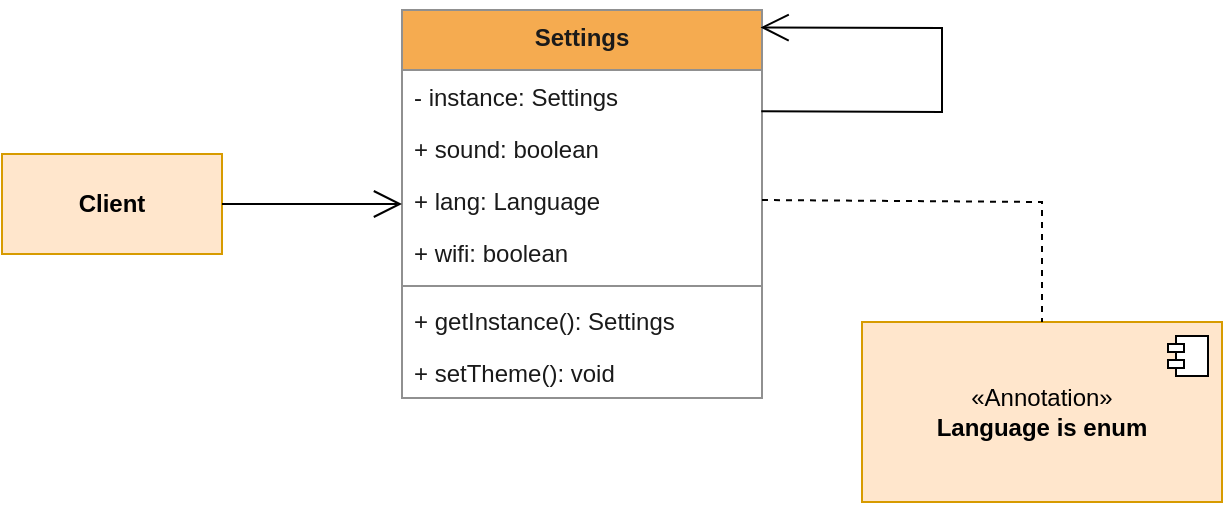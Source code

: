 <mxfile version="21.2.9" type="device">
  <diagram id="C5RBs43oDa-KdzZeNtuy" name="Page-1">
    <mxGraphModel dx="1050" dy="581" grid="1" gridSize="10" guides="1" tooltips="1" connect="1" arrows="1" fold="1" page="1" pageScale="1" pageWidth="827" pageHeight="1169" math="0" shadow="0">
      <root>
        <mxCell id="WIyWlLk6GJQsqaUBKTNV-0" />
        <mxCell id="WIyWlLk6GJQsqaUBKTNV-1" parent="WIyWlLk6GJQsqaUBKTNV-0" />
        <mxCell id="FIAMeoKrVB0VBsVTYVQM-38" value="&lt;b&gt;Client&lt;/b&gt;" style="html=1;whiteSpace=wrap;fillColor=#ffe6cc;strokeColor=#d79b00;" parent="WIyWlLk6GJQsqaUBKTNV-1" vertex="1">
          <mxGeometry x="160" y="356" width="110" height="50" as="geometry" />
        </mxCell>
        <mxCell id="l7QqItBJTJrtf9R2xzip-12" value="Settings" style="swimlane;fontStyle=1;align=center;verticalAlign=top;childLayout=stackLayout;horizontal=1;startSize=30;horizontalStack=0;resizeParent=1;resizeParentMax=0;resizeLast=0;collapsible=1;marginBottom=0;whiteSpace=wrap;html=1;labelBackgroundColor=none;fillColor=#F5AB50;strokeColor=#909090;fontColor=#1A1A1A;" parent="WIyWlLk6GJQsqaUBKTNV-1" vertex="1">
          <mxGeometry x="360" y="284" width="180" height="194" as="geometry" />
        </mxCell>
        <mxCell id="l7QqItBJTJrtf9R2xzip-13" value="- instance: Settings" style="text;strokeColor=none;fillColor=none;align=left;verticalAlign=top;spacingLeft=4;spacingRight=4;overflow=hidden;rotatable=0;points=[[0,0.5],[1,0.5]];portConstraint=eastwest;whiteSpace=wrap;html=1;labelBackgroundColor=none;fontColor=#1A1A1A;" parent="l7QqItBJTJrtf9R2xzip-12" vertex="1">
          <mxGeometry y="30" width="180" height="26" as="geometry" />
        </mxCell>
        <mxCell id="l7QqItBJTJrtf9R2xzip-14" value="+ sound: boolean" style="text;strokeColor=none;fillColor=none;align=left;verticalAlign=top;spacingLeft=4;spacingRight=4;overflow=hidden;rotatable=0;points=[[0,0.5],[1,0.5]];portConstraint=eastwest;whiteSpace=wrap;html=1;labelBackgroundColor=none;fontColor=#1A1A1A;" parent="l7QqItBJTJrtf9R2xzip-12" vertex="1">
          <mxGeometry y="56" width="180" height="26" as="geometry" />
        </mxCell>
        <mxCell id="l7QqItBJTJrtf9R2xzip-22" value="+ lang: Language" style="text;strokeColor=none;fillColor=none;align=left;verticalAlign=top;spacingLeft=4;spacingRight=4;overflow=hidden;rotatable=0;points=[[0,0.5],[1,0.5]];portConstraint=eastwest;whiteSpace=wrap;html=1;labelBackgroundColor=none;fontColor=#1A1A1A;" parent="l7QqItBJTJrtf9R2xzip-12" vertex="1">
          <mxGeometry y="82" width="180" height="26" as="geometry" />
        </mxCell>
        <mxCell id="zbMaXxx1qa_rtX0-qmWd-0" value="+ wifi: boolean" style="text;strokeColor=none;fillColor=none;align=left;verticalAlign=top;spacingLeft=4;spacingRight=4;overflow=hidden;rotatable=0;points=[[0,0.5],[1,0.5]];portConstraint=eastwest;whiteSpace=wrap;html=1;labelBackgroundColor=none;fontColor=#1A1A1A;" vertex="1" parent="l7QqItBJTJrtf9R2xzip-12">
          <mxGeometry y="108" width="180" height="26" as="geometry" />
        </mxCell>
        <mxCell id="l7QqItBJTJrtf9R2xzip-15" value="" style="line;strokeWidth=1;fillColor=none;align=left;verticalAlign=middle;spacingTop=-1;spacingLeft=3;spacingRight=3;rotatable=0;labelPosition=right;points=[];portConstraint=eastwest;strokeColor=#909090;labelBackgroundColor=none;fontColor=#1A1A1A;" parent="l7QqItBJTJrtf9R2xzip-12" vertex="1">
          <mxGeometry y="134" width="180" height="8" as="geometry" />
        </mxCell>
        <mxCell id="l7QqItBJTJrtf9R2xzip-16" value="+ getInstance(): Settings" style="text;strokeColor=none;fillColor=none;align=left;verticalAlign=top;spacingLeft=4;spacingRight=4;overflow=hidden;rotatable=0;points=[[0,0.5],[1,0.5]];portConstraint=eastwest;whiteSpace=wrap;html=1;labelBackgroundColor=none;fontColor=#1A1A1A;" parent="l7QqItBJTJrtf9R2xzip-12" vertex="1">
          <mxGeometry y="142" width="180" height="26" as="geometry" />
        </mxCell>
        <mxCell id="zbMaXxx1qa_rtX0-qmWd-1" value="+ setTheme(): void" style="text;strokeColor=none;fillColor=none;align=left;verticalAlign=top;spacingLeft=4;spacingRight=4;overflow=hidden;rotatable=0;points=[[0,0.5],[1,0.5]];portConstraint=eastwest;whiteSpace=wrap;html=1;labelBackgroundColor=none;fontColor=#1A1A1A;" vertex="1" parent="l7QqItBJTJrtf9R2xzip-12">
          <mxGeometry y="168" width="180" height="26" as="geometry" />
        </mxCell>
        <mxCell id="zbMaXxx1qa_rtX0-qmWd-4" value="" style="endArrow=open;endFill=1;endSize=12;html=1;rounded=0;exitX=0.998;exitY=0.792;exitDx=0;exitDy=0;exitPerimeter=0;entryX=0.996;entryY=0.045;entryDx=0;entryDy=0;entryPerimeter=0;" edge="1" parent="l7QqItBJTJrtf9R2xzip-12" source="l7QqItBJTJrtf9R2xzip-13" target="l7QqItBJTJrtf9R2xzip-12">
          <mxGeometry width="160" relative="1" as="geometry">
            <mxPoint x="120" y="-94" as="sourcePoint" />
            <mxPoint x="280" y="-94" as="targetPoint" />
            <Array as="points">
              <mxPoint x="270" y="51" />
              <mxPoint x="270" y="9" />
            </Array>
          </mxGeometry>
        </mxCell>
        <mxCell id="l7QqItBJTJrtf9R2xzip-30" value="" style="endArrow=open;endFill=1;endSize=12;html=1;rounded=0;" parent="WIyWlLk6GJQsqaUBKTNV-1" source="FIAMeoKrVB0VBsVTYVQM-38" target="l7QqItBJTJrtf9R2xzip-12" edge="1">
          <mxGeometry width="160" relative="1" as="geometry">
            <mxPoint x="360" y="150" as="sourcePoint" />
            <mxPoint x="195" y="300" as="targetPoint" />
          </mxGeometry>
        </mxCell>
        <mxCell id="zbMaXxx1qa_rtX0-qmWd-2" value="«Annotation»&lt;br&gt;&lt;b&gt;Language is enum&lt;/b&gt;" style="html=1;dropTarget=0;whiteSpace=wrap;fillColor=#ffe6cc;strokeColor=#d79b00;" vertex="1" parent="WIyWlLk6GJQsqaUBKTNV-1">
          <mxGeometry x="590" y="440" width="180" height="90" as="geometry" />
        </mxCell>
        <mxCell id="zbMaXxx1qa_rtX0-qmWd-3" value="" style="shape=module;jettyWidth=8;jettyHeight=4;" vertex="1" parent="zbMaXxx1qa_rtX0-qmWd-2">
          <mxGeometry x="1" width="20" height="20" relative="1" as="geometry">
            <mxPoint x="-27" y="7" as="offset" />
          </mxGeometry>
        </mxCell>
        <mxCell id="zbMaXxx1qa_rtX0-qmWd-5" value="" style="endArrow=none;dashed=1;html=1;rounded=0;exitX=1;exitY=0.5;exitDx=0;exitDy=0;" edge="1" parent="WIyWlLk6GJQsqaUBKTNV-1" source="l7QqItBJTJrtf9R2xzip-22" target="zbMaXxx1qa_rtX0-qmWd-2">
          <mxGeometry width="50" height="50" relative="1" as="geometry">
            <mxPoint x="750" y="310" as="sourcePoint" />
            <mxPoint x="800" y="260" as="targetPoint" />
            <Array as="points">
              <mxPoint x="680" y="380" />
            </Array>
          </mxGeometry>
        </mxCell>
      </root>
    </mxGraphModel>
  </diagram>
</mxfile>
